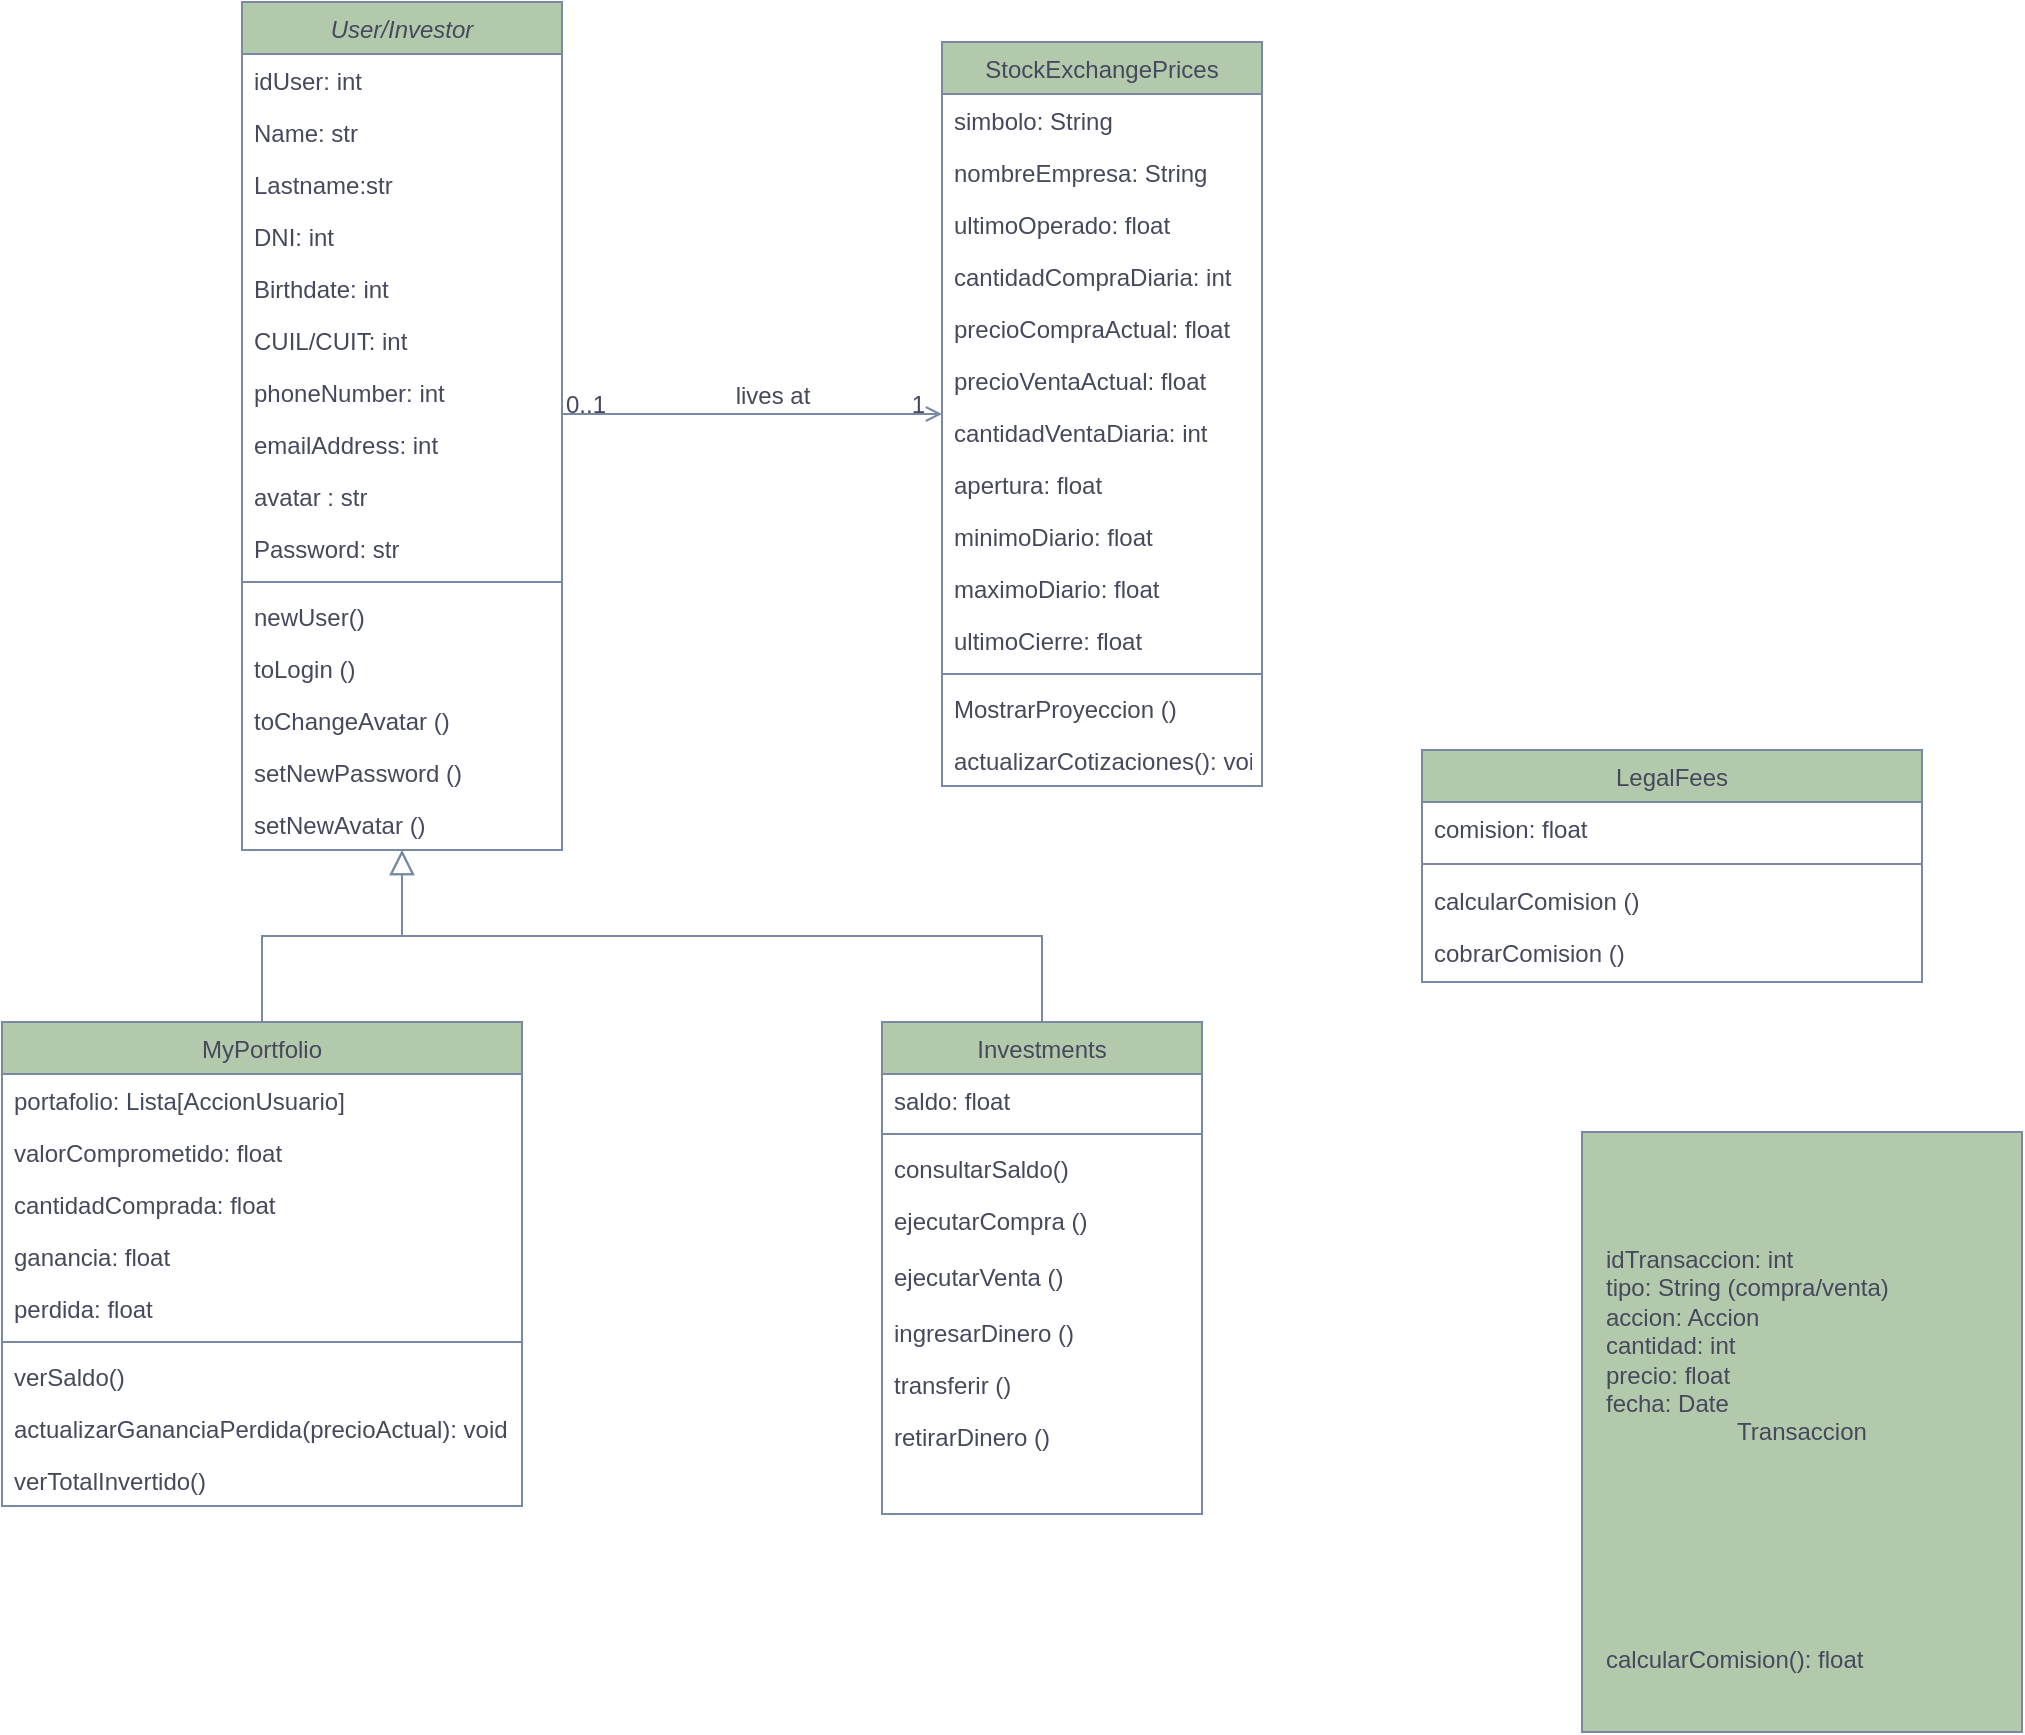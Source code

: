 <mxfile version="24.4.13" type="github">
  <diagram id="C5RBs43oDa-KdzZeNtuy" name="Page-1">
    <mxGraphModel dx="1434" dy="753" grid="1" gridSize="10" guides="1" tooltips="1" connect="1" arrows="1" fold="1" page="1" pageScale="1" pageWidth="827" pageHeight="1169" math="0" shadow="0">
      <root>
        <mxCell id="WIyWlLk6GJQsqaUBKTNV-0" />
        <mxCell id="WIyWlLk6GJQsqaUBKTNV-1" parent="WIyWlLk6GJQsqaUBKTNV-0" />
        <mxCell id="zkfFHV4jXpPFQw0GAbJ--0" value="User/Investor" style="swimlane;fontStyle=2;align=center;verticalAlign=top;childLayout=stackLayout;horizontal=1;startSize=26;horizontalStack=0;resizeParent=1;resizeLast=0;collapsible=1;marginBottom=0;rounded=0;shadow=0;strokeWidth=1;fillColor=#B2C9AB;strokeColor=#788AA3;labelBackgroundColor=none;fontColor=#46495D;" parent="WIyWlLk6GJQsqaUBKTNV-1" vertex="1">
          <mxGeometry x="190" y="20" width="160" height="424" as="geometry">
            <mxRectangle x="230" y="140" width="160" height="26" as="alternateBounds" />
          </mxGeometry>
        </mxCell>
        <mxCell id="zkfFHV4jXpPFQw0GAbJ--1" value="idUser: int" style="text;align=left;verticalAlign=top;spacingLeft=4;spacingRight=4;overflow=hidden;rotatable=0;points=[[0,0.5],[1,0.5]];portConstraint=eastwest;labelBackgroundColor=none;fontColor=#46495D;" parent="zkfFHV4jXpPFQw0GAbJ--0" vertex="1">
          <mxGeometry y="26" width="160" height="26" as="geometry" />
        </mxCell>
        <mxCell id="PAsnFUzWPGKJo8cFneiQ-1" value="Name: str" style="text;align=left;verticalAlign=top;spacingLeft=4;spacingRight=4;overflow=hidden;rotatable=0;points=[[0,0.5],[1,0.5]];portConstraint=eastwest;labelBackgroundColor=none;fontColor=#46495D;" parent="zkfFHV4jXpPFQw0GAbJ--0" vertex="1">
          <mxGeometry y="52" width="160" height="26" as="geometry" />
        </mxCell>
        <mxCell id="PAsnFUzWPGKJo8cFneiQ-2" value="Lastname:str" style="text;align=left;verticalAlign=top;spacingLeft=4;spacingRight=4;overflow=hidden;rotatable=0;points=[[0,0.5],[1,0.5]];portConstraint=eastwest;labelBackgroundColor=none;fontColor=#46495D;" parent="zkfFHV4jXpPFQw0GAbJ--0" vertex="1">
          <mxGeometry y="78" width="160" height="26" as="geometry" />
        </mxCell>
        <mxCell id="PAsnFUzWPGKJo8cFneiQ-3" value="DNI: int" style="text;align=left;verticalAlign=top;spacingLeft=4;spacingRight=4;overflow=hidden;rotatable=0;points=[[0,0.5],[1,0.5]];portConstraint=eastwest;labelBackgroundColor=none;fontColor=#46495D;" parent="zkfFHV4jXpPFQw0GAbJ--0" vertex="1">
          <mxGeometry y="104" width="160" height="26" as="geometry" />
        </mxCell>
        <mxCell id="PAsnFUzWPGKJo8cFneiQ-6" value="Birthdate: int" style="text;align=left;verticalAlign=top;spacingLeft=4;spacingRight=4;overflow=hidden;rotatable=0;points=[[0,0.5],[1,0.5]];portConstraint=eastwest;rounded=0;shadow=0;html=0;labelBackgroundColor=none;fontColor=#46495D;" parent="zkfFHV4jXpPFQw0GAbJ--0" vertex="1">
          <mxGeometry y="130" width="160" height="26" as="geometry" />
        </mxCell>
        <mxCell id="PAsnFUzWPGKJo8cFneiQ-4" value="CUIL/CUIT: int" style="text;align=left;verticalAlign=top;spacingLeft=4;spacingRight=4;overflow=hidden;rotatable=0;points=[[0,0.5],[1,0.5]];portConstraint=eastwest;labelBackgroundColor=none;fontColor=#46495D;" parent="zkfFHV4jXpPFQw0GAbJ--0" vertex="1">
          <mxGeometry y="156" width="160" height="26" as="geometry" />
        </mxCell>
        <mxCell id="zkfFHV4jXpPFQw0GAbJ--2" value="phoneNumber: int" style="text;align=left;verticalAlign=top;spacingLeft=4;spacingRight=4;overflow=hidden;rotatable=0;points=[[0,0.5],[1,0.5]];portConstraint=eastwest;rounded=0;shadow=0;html=0;labelBackgroundColor=none;fontColor=#46495D;" parent="zkfFHV4jXpPFQw0GAbJ--0" vertex="1">
          <mxGeometry y="182" width="160" height="26" as="geometry" />
        </mxCell>
        <mxCell id="zkfFHV4jXpPFQw0GAbJ--3" value="emailAddress: int" style="text;align=left;verticalAlign=top;spacingLeft=4;spacingRight=4;overflow=hidden;rotatable=0;points=[[0,0.5],[1,0.5]];portConstraint=eastwest;rounded=0;shadow=0;html=0;labelBackgroundColor=none;fontColor=#46495D;" parent="zkfFHV4jXpPFQw0GAbJ--0" vertex="1">
          <mxGeometry y="208" width="160" height="26" as="geometry" />
        </mxCell>
        <mxCell id="PAsnFUzWPGKJo8cFneiQ-39" value="avatar : str" style="text;align=left;verticalAlign=top;spacingLeft=4;spacingRight=4;overflow=hidden;rotatable=0;points=[[0,0.5],[1,0.5]];portConstraint=eastwest;rounded=0;shadow=0;html=0;labelBackgroundColor=none;fontColor=#46495D;" parent="zkfFHV4jXpPFQw0GAbJ--0" vertex="1">
          <mxGeometry y="234" width="160" height="26" as="geometry" />
        </mxCell>
        <mxCell id="PAsnFUzWPGKJo8cFneiQ-7" value="Password: str" style="text;align=left;verticalAlign=top;spacingLeft=4;spacingRight=4;overflow=hidden;rotatable=0;points=[[0,0.5],[1,0.5]];portConstraint=eastwest;rounded=0;shadow=0;html=0;labelBackgroundColor=none;fontColor=#46495D;" parent="zkfFHV4jXpPFQw0GAbJ--0" vertex="1">
          <mxGeometry y="260" width="160" height="26" as="geometry" />
        </mxCell>
        <mxCell id="zkfFHV4jXpPFQw0GAbJ--4" value="" style="line;html=1;strokeWidth=1;align=left;verticalAlign=middle;spacingTop=-1;spacingLeft=3;spacingRight=3;rotatable=0;labelPosition=right;points=[];portConstraint=eastwest;labelBackgroundColor=none;fillColor=#B2C9AB;strokeColor=#788AA3;fontColor=#46495D;" parent="zkfFHV4jXpPFQw0GAbJ--0" vertex="1">
          <mxGeometry y="286" width="160" height="8" as="geometry" />
        </mxCell>
        <mxCell id="PAsnFUzWPGKJo8cFneiQ-19" value="newUser()" style="text;align=left;verticalAlign=top;spacingLeft=4;spacingRight=4;overflow=hidden;rotatable=0;points=[[0,0.5],[1,0.5]];portConstraint=eastwest;labelBackgroundColor=none;fontColor=#46495D;" parent="zkfFHV4jXpPFQw0GAbJ--0" vertex="1">
          <mxGeometry y="294" width="160" height="26" as="geometry" />
        </mxCell>
        <mxCell id="zkfFHV4jXpPFQw0GAbJ--5" value="toLogin ()" style="text;align=left;verticalAlign=top;spacingLeft=4;spacingRight=4;overflow=hidden;rotatable=0;points=[[0,0.5],[1,0.5]];portConstraint=eastwest;labelBackgroundColor=none;fontColor=#46495D;" parent="zkfFHV4jXpPFQw0GAbJ--0" vertex="1">
          <mxGeometry y="320" width="160" height="26" as="geometry" />
        </mxCell>
        <mxCell id="PAsnFUzWPGKJo8cFneiQ-5" value="toChangeAvatar ()" style="text;align=left;verticalAlign=top;spacingLeft=4;spacingRight=4;overflow=hidden;rotatable=0;points=[[0,0.5],[1,0.5]];portConstraint=eastwest;labelBackgroundColor=none;fontColor=#46495D;" parent="zkfFHV4jXpPFQw0GAbJ--0" vertex="1">
          <mxGeometry y="346" width="160" height="26" as="geometry" />
        </mxCell>
        <mxCell id="PAsnFUzWPGKJo8cFneiQ-37" value="setNewPassword ()" style="text;align=left;verticalAlign=top;spacingLeft=4;spacingRight=4;overflow=hidden;rotatable=0;points=[[0,0.5],[1,0.5]];portConstraint=eastwest;labelBackgroundColor=none;fontColor=#46495D;" parent="zkfFHV4jXpPFQw0GAbJ--0" vertex="1">
          <mxGeometry y="372" width="160" height="26" as="geometry" />
        </mxCell>
        <mxCell id="PAsnFUzWPGKJo8cFneiQ-38" value="setNewAvatar ()" style="text;align=left;verticalAlign=top;spacingLeft=4;spacingRight=4;overflow=hidden;rotatable=0;points=[[0,0.5],[1,0.5]];portConstraint=eastwest;labelBackgroundColor=none;fontColor=#46495D;" parent="zkfFHV4jXpPFQw0GAbJ--0" vertex="1">
          <mxGeometry y="398" width="160" height="26" as="geometry" />
        </mxCell>
        <mxCell id="zkfFHV4jXpPFQw0GAbJ--6" value="Investments" style="swimlane;fontStyle=0;align=center;verticalAlign=top;childLayout=stackLayout;horizontal=1;startSize=26;horizontalStack=0;resizeParent=1;resizeLast=0;collapsible=1;marginBottom=0;rounded=0;shadow=0;strokeWidth=1;labelBackgroundColor=none;fillColor=#B2C9AB;strokeColor=#788AA3;fontColor=#46495D;" parent="WIyWlLk6GJQsqaUBKTNV-1" vertex="1">
          <mxGeometry x="510" y="530" width="160" height="246" as="geometry">
            <mxRectangle x="130" y="380" width="160" height="26" as="alternateBounds" />
          </mxGeometry>
        </mxCell>
        <mxCell id="zkfFHV4jXpPFQw0GAbJ--7" value="saldo: float " style="text;align=left;verticalAlign=top;spacingLeft=4;spacingRight=4;overflow=hidden;rotatable=0;points=[[0,0.5],[1,0.5]];portConstraint=eastwest;labelBackgroundColor=none;fontColor=#46495D;" parent="zkfFHV4jXpPFQw0GAbJ--6" vertex="1">
          <mxGeometry y="26" width="160" height="26" as="geometry" />
        </mxCell>
        <mxCell id="zkfFHV4jXpPFQw0GAbJ--9" value="" style="line;html=1;strokeWidth=1;align=left;verticalAlign=middle;spacingTop=-1;spacingLeft=3;spacingRight=3;rotatable=0;labelPosition=right;points=[];portConstraint=eastwest;labelBackgroundColor=none;fillColor=#B2C9AB;strokeColor=#788AA3;fontColor=#46495D;" parent="zkfFHV4jXpPFQw0GAbJ--6" vertex="1">
          <mxGeometry y="52" width="160" height="8" as="geometry" />
        </mxCell>
        <mxCell id="zkfFHV4jXpPFQw0GAbJ--10" value="consultarSaldo()" style="text;align=left;verticalAlign=top;spacingLeft=4;spacingRight=4;overflow=hidden;rotatable=0;points=[[0,0.5],[1,0.5]];portConstraint=eastwest;fontStyle=0;labelBackgroundColor=none;fontColor=#46495D;" parent="zkfFHV4jXpPFQw0GAbJ--6" vertex="1">
          <mxGeometry y="60" width="160" height="26" as="geometry" />
        </mxCell>
        <mxCell id="zkfFHV4jXpPFQw0GAbJ--11" value="ejecutarCompra ()" style="text;align=left;verticalAlign=top;spacingLeft=4;spacingRight=4;overflow=hidden;rotatable=0;points=[[0,0.5],[1,0.5]];portConstraint=eastwest;labelBackgroundColor=none;fontColor=#46495D;" parent="zkfFHV4jXpPFQw0GAbJ--6" vertex="1">
          <mxGeometry y="86" width="160" height="28" as="geometry" />
        </mxCell>
        <mxCell id="PAsnFUzWPGKJo8cFneiQ-29" value="ejecutarVenta ()" style="text;align=left;verticalAlign=top;spacingLeft=4;spacingRight=4;overflow=hidden;rotatable=0;points=[[0,0.5],[1,0.5]];portConstraint=eastwest;labelBackgroundColor=none;fontColor=#46495D;" parent="zkfFHV4jXpPFQw0GAbJ--6" vertex="1">
          <mxGeometry y="114" width="160" height="28" as="geometry" />
        </mxCell>
        <mxCell id="PAsnFUzWPGKJo8cFneiQ-33" value="ingresarDinero ()" style="text;align=left;verticalAlign=top;spacingLeft=4;spacingRight=4;overflow=hidden;rotatable=0;points=[[0,0.5],[1,0.5]];portConstraint=eastwest;rounded=0;shadow=0;html=0;labelBackgroundColor=none;fontColor=#46495D;" parent="zkfFHV4jXpPFQw0GAbJ--6" vertex="1">
          <mxGeometry y="142" width="160" height="26" as="geometry" />
        </mxCell>
        <mxCell id="PAsnFUzWPGKJo8cFneiQ-34" value="transferir ()" style="text;align=left;verticalAlign=top;spacingLeft=4;spacingRight=4;overflow=hidden;rotatable=0;points=[[0,0.5],[1,0.5]];portConstraint=eastwest;rounded=0;shadow=0;html=0;labelBackgroundColor=none;fontColor=#46495D;" parent="zkfFHV4jXpPFQw0GAbJ--6" vertex="1">
          <mxGeometry y="168" width="160" height="26" as="geometry" />
        </mxCell>
        <mxCell id="PAsnFUzWPGKJo8cFneiQ-35" value="retirarDinero ()" style="text;align=left;verticalAlign=top;spacingLeft=4;spacingRight=4;overflow=hidden;rotatable=0;points=[[0,0.5],[1,0.5]];portConstraint=eastwest;rounded=0;shadow=0;html=0;labelBackgroundColor=none;fontColor=#46495D;" parent="zkfFHV4jXpPFQw0GAbJ--6" vertex="1">
          <mxGeometry y="194" width="160" height="26" as="geometry" />
        </mxCell>
        <mxCell id="zkfFHV4jXpPFQw0GAbJ--12" value="" style="endArrow=block;endSize=10;endFill=0;shadow=0;strokeWidth=1;rounded=0;curved=0;edgeStyle=elbowEdgeStyle;elbow=vertical;labelBackgroundColor=none;strokeColor=#788AA3;fontColor=default;" parent="WIyWlLk6GJQsqaUBKTNV-1" source="zkfFHV4jXpPFQw0GAbJ--6" target="zkfFHV4jXpPFQw0GAbJ--0" edge="1">
          <mxGeometry width="160" relative="1" as="geometry">
            <mxPoint x="200" y="203" as="sourcePoint" />
            <mxPoint x="200" y="203" as="targetPoint" />
          </mxGeometry>
        </mxCell>
        <mxCell id="zkfFHV4jXpPFQw0GAbJ--13" value="MyPortfolio" style="swimlane;fontStyle=0;align=center;verticalAlign=top;childLayout=stackLayout;horizontal=1;startSize=26;horizontalStack=0;resizeParent=1;resizeLast=0;collapsible=1;marginBottom=0;rounded=0;shadow=0;strokeWidth=1;labelBackgroundColor=none;fillColor=#B2C9AB;strokeColor=#788AA3;fontColor=#46495D;" parent="WIyWlLk6GJQsqaUBKTNV-1" vertex="1">
          <mxGeometry x="70" y="530" width="260" height="242" as="geometry">
            <mxRectangle x="340" y="380" width="170" height="26" as="alternateBounds" />
          </mxGeometry>
        </mxCell>
        <mxCell id="zkfFHV4jXpPFQw0GAbJ--14" value="portafolio: Lista[AccionUsuario]" style="text;align=left;verticalAlign=top;spacingLeft=4;spacingRight=4;overflow=hidden;rotatable=0;points=[[0,0.5],[1,0.5]];portConstraint=eastwest;labelBackgroundColor=none;fontColor=#46495D;" parent="zkfFHV4jXpPFQw0GAbJ--13" vertex="1">
          <mxGeometry y="26" width="260" height="26" as="geometry" />
        </mxCell>
        <mxCell id="PAsnFUzWPGKJo8cFneiQ-17" value="valorComprometido: float" style="text;align=left;verticalAlign=top;spacingLeft=4;spacingRight=4;overflow=hidden;rotatable=0;points=[[0,0.5],[1,0.5]];portConstraint=eastwest;labelBackgroundColor=none;fontColor=#46495D;" parent="zkfFHV4jXpPFQw0GAbJ--13" vertex="1">
          <mxGeometry y="52" width="260" height="26" as="geometry" />
        </mxCell>
        <mxCell id="PAsnFUzWPGKJo8cFneiQ-25" value="cantidadComprada: float" style="text;align=left;verticalAlign=top;spacingLeft=4;spacingRight=4;overflow=hidden;rotatable=0;points=[[0,0.5],[1,0.5]];portConstraint=eastwest;labelBackgroundColor=none;fontColor=#46495D;" parent="zkfFHV4jXpPFQw0GAbJ--13" vertex="1">
          <mxGeometry y="78" width="260" height="26" as="geometry" />
        </mxCell>
        <mxCell id="PAsnFUzWPGKJo8cFneiQ-16" value="ganancia: float" style="text;align=left;verticalAlign=top;spacingLeft=4;spacingRight=4;overflow=hidden;rotatable=0;points=[[0,0.5],[1,0.5]];portConstraint=eastwest;labelBackgroundColor=none;fontColor=#46495D;" parent="zkfFHV4jXpPFQw0GAbJ--13" vertex="1">
          <mxGeometry y="104" width="260" height="26" as="geometry" />
        </mxCell>
        <mxCell id="PAsnFUzWPGKJo8cFneiQ-24" value="perdida: float" style="text;align=left;verticalAlign=top;spacingLeft=4;spacingRight=4;overflow=hidden;rotatable=0;points=[[0,0.5],[1,0.5]];portConstraint=eastwest;labelBackgroundColor=none;fontColor=#46495D;" parent="zkfFHV4jXpPFQw0GAbJ--13" vertex="1">
          <mxGeometry y="130" width="260" height="26" as="geometry" />
        </mxCell>
        <mxCell id="zkfFHV4jXpPFQw0GAbJ--15" value="" style="line;html=1;strokeWidth=1;align=left;verticalAlign=middle;spacingTop=-1;spacingLeft=3;spacingRight=3;rotatable=0;labelPosition=right;points=[];portConstraint=eastwest;labelBackgroundColor=none;fillColor=#B2C9AB;strokeColor=#788AA3;fontColor=#46495D;" parent="zkfFHV4jXpPFQw0GAbJ--13" vertex="1">
          <mxGeometry y="156" width="260" height="8" as="geometry" />
        </mxCell>
        <mxCell id="PAsnFUzWPGKJo8cFneiQ-18" value="verSaldo()" style="text;align=left;verticalAlign=top;spacingLeft=4;spacingRight=4;overflow=hidden;rotatable=0;points=[[0,0.5],[1,0.5]];portConstraint=eastwest;labelBackgroundColor=none;fontColor=#46495D;" parent="zkfFHV4jXpPFQw0GAbJ--13" vertex="1">
          <mxGeometry y="164" width="260" height="26" as="geometry" />
        </mxCell>
        <mxCell id="PAsnFUzWPGKJo8cFneiQ-27" value="actualizarGananciaPerdida(precioActual): void" style="text;align=left;verticalAlign=top;spacingLeft=4;spacingRight=4;overflow=hidden;rotatable=0;points=[[0,0.5],[1,0.5]];portConstraint=eastwest;labelBackgroundColor=none;fontColor=#46495D;" parent="zkfFHV4jXpPFQw0GAbJ--13" vertex="1">
          <mxGeometry y="190" width="260" height="26" as="geometry" />
        </mxCell>
        <mxCell id="PAsnFUzWPGKJo8cFneiQ-36" value="verTotalInvertido()" style="text;align=left;verticalAlign=top;spacingLeft=4;spacingRight=4;overflow=hidden;rotatable=0;points=[[0,0.5],[1,0.5]];portConstraint=eastwest;labelBackgroundColor=none;fontColor=#46495D;" parent="zkfFHV4jXpPFQw0GAbJ--13" vertex="1">
          <mxGeometry y="216" width="260" height="26" as="geometry" />
        </mxCell>
        <mxCell id="zkfFHV4jXpPFQw0GAbJ--16" value="" style="endArrow=block;endSize=10;endFill=0;shadow=0;strokeWidth=1;rounded=0;curved=0;edgeStyle=elbowEdgeStyle;elbow=vertical;labelBackgroundColor=none;strokeColor=#788AA3;fontColor=default;" parent="WIyWlLk6GJQsqaUBKTNV-1" source="zkfFHV4jXpPFQw0GAbJ--13" target="zkfFHV4jXpPFQw0GAbJ--0" edge="1">
          <mxGeometry width="160" relative="1" as="geometry">
            <mxPoint x="210" y="373" as="sourcePoint" />
            <mxPoint x="310" y="271" as="targetPoint" />
          </mxGeometry>
        </mxCell>
        <mxCell id="zkfFHV4jXpPFQw0GAbJ--17" value="StockExchangePrices" style="swimlane;fontStyle=0;align=center;verticalAlign=top;childLayout=stackLayout;horizontal=1;startSize=26;horizontalStack=0;resizeParent=1;resizeLast=0;collapsible=1;marginBottom=0;rounded=0;shadow=0;strokeWidth=1;labelBackgroundColor=none;fillColor=#B2C9AB;strokeColor=#788AA3;fontColor=#46495D;" parent="WIyWlLk6GJQsqaUBKTNV-1" vertex="1">
          <mxGeometry x="540" y="40" width="160" height="372" as="geometry">
            <mxRectangle x="550" y="140" width="160" height="26" as="alternateBounds" />
          </mxGeometry>
        </mxCell>
        <mxCell id="zkfFHV4jXpPFQw0GAbJ--18" value="simbolo: String" style="text;align=left;verticalAlign=top;spacingLeft=4;spacingRight=4;overflow=hidden;rotatable=0;points=[[0,0.5],[1,0.5]];portConstraint=eastwest;labelBackgroundColor=none;fontColor=#46495D;" parent="zkfFHV4jXpPFQw0GAbJ--17" vertex="1">
          <mxGeometry y="26" width="160" height="26" as="geometry" />
        </mxCell>
        <mxCell id="zkfFHV4jXpPFQw0GAbJ--19" value="nombreEmpresa: String" style="text;align=left;verticalAlign=top;spacingLeft=4;spacingRight=4;overflow=hidden;rotatable=0;points=[[0,0.5],[1,0.5]];portConstraint=eastwest;rounded=0;shadow=0;html=0;labelBackgroundColor=none;fontColor=#46495D;" parent="zkfFHV4jXpPFQw0GAbJ--17" vertex="1">
          <mxGeometry y="52" width="160" height="26" as="geometry" />
        </mxCell>
        <mxCell id="zkfFHV4jXpPFQw0GAbJ--20" value="ultimoOperado: float" style="text;align=left;verticalAlign=top;spacingLeft=4;spacingRight=4;overflow=hidden;rotatable=0;points=[[0,0.5],[1,0.5]];portConstraint=eastwest;rounded=0;shadow=0;html=0;labelBackgroundColor=none;fontColor=#46495D;" parent="zkfFHV4jXpPFQw0GAbJ--17" vertex="1">
          <mxGeometry y="78" width="160" height="26" as="geometry" />
        </mxCell>
        <mxCell id="zkfFHV4jXpPFQw0GAbJ--21" value="cantidadCompraDiaria: int" style="text;align=left;verticalAlign=top;spacingLeft=4;spacingRight=4;overflow=hidden;rotatable=0;points=[[0,0.5],[1,0.5]];portConstraint=eastwest;rounded=0;shadow=0;html=0;labelBackgroundColor=none;fontColor=#46495D;" parent="zkfFHV4jXpPFQw0GAbJ--17" vertex="1">
          <mxGeometry y="104" width="160" height="26" as="geometry" />
        </mxCell>
        <mxCell id="PAsnFUzWPGKJo8cFneiQ-9" value="precioCompraActual: float" style="text;align=left;verticalAlign=top;spacingLeft=4;spacingRight=4;overflow=hidden;rotatable=0;points=[[0,0.5],[1,0.5]];portConstraint=eastwest;rounded=0;shadow=0;html=0;labelBackgroundColor=none;fontColor=#46495D;" parent="zkfFHV4jXpPFQw0GAbJ--17" vertex="1">
          <mxGeometry y="130" width="160" height="26" as="geometry" />
        </mxCell>
        <mxCell id="PAsnFUzWPGKJo8cFneiQ-8" value="precioVentaActual: float" style="text;align=left;verticalAlign=top;spacingLeft=4;spacingRight=4;overflow=hidden;rotatable=0;points=[[0,0.5],[1,0.5]];portConstraint=eastwest;rounded=0;shadow=0;html=0;labelBackgroundColor=none;fontColor=#46495D;" parent="zkfFHV4jXpPFQw0GAbJ--17" vertex="1">
          <mxGeometry y="156" width="160" height="26" as="geometry" />
        </mxCell>
        <mxCell id="PAsnFUzWPGKJo8cFneiQ-10" value="cantidadVentaDiaria: int" style="text;align=left;verticalAlign=top;spacingLeft=4;spacingRight=4;overflow=hidden;rotatable=0;points=[[0,0.5],[1,0.5]];portConstraint=eastwest;rounded=0;shadow=0;html=0;labelBackgroundColor=none;fontColor=#46495D;" parent="zkfFHV4jXpPFQw0GAbJ--17" vertex="1">
          <mxGeometry y="182" width="160" height="26" as="geometry" />
        </mxCell>
        <mxCell id="PAsnFUzWPGKJo8cFneiQ-15" value="apertura: float" style="text;align=left;verticalAlign=top;spacingLeft=4;spacingRight=4;overflow=hidden;rotatable=0;points=[[0,0.5],[1,0.5]];portConstraint=eastwest;rounded=0;shadow=0;html=0;labelBackgroundColor=none;fontColor=#46495D;" parent="zkfFHV4jXpPFQw0GAbJ--17" vertex="1">
          <mxGeometry y="208" width="160" height="26" as="geometry" />
        </mxCell>
        <mxCell id="PAsnFUzWPGKJo8cFneiQ-14" value="minimoDiario: float" style="text;align=left;verticalAlign=top;spacingLeft=4;spacingRight=4;overflow=hidden;rotatable=0;points=[[0,0.5],[1,0.5]];portConstraint=eastwest;rounded=0;shadow=0;html=0;labelBackgroundColor=none;fontColor=#46495D;" parent="zkfFHV4jXpPFQw0GAbJ--17" vertex="1">
          <mxGeometry y="234" width="160" height="26" as="geometry" />
        </mxCell>
        <mxCell id="PAsnFUzWPGKJo8cFneiQ-13" value="maximoDiario: float" style="text;align=left;verticalAlign=top;spacingLeft=4;spacingRight=4;overflow=hidden;rotatable=0;points=[[0,0.5],[1,0.5]];portConstraint=eastwest;rounded=0;shadow=0;html=0;labelBackgroundColor=none;fontColor=#46495D;" parent="zkfFHV4jXpPFQw0GAbJ--17" vertex="1">
          <mxGeometry y="260" width="160" height="26" as="geometry" />
        </mxCell>
        <mxCell id="zkfFHV4jXpPFQw0GAbJ--22" value="ultimoCierre: float" style="text;align=left;verticalAlign=top;spacingLeft=4;spacingRight=4;overflow=hidden;rotatable=0;points=[[0,0.5],[1,0.5]];portConstraint=eastwest;rounded=0;shadow=0;html=0;labelBackgroundColor=none;fontColor=#46495D;" parent="zkfFHV4jXpPFQw0GAbJ--17" vertex="1">
          <mxGeometry y="286" width="160" height="26" as="geometry" />
        </mxCell>
        <mxCell id="zkfFHV4jXpPFQw0GAbJ--23" value="" style="line;html=1;strokeWidth=1;align=left;verticalAlign=middle;spacingTop=-1;spacingLeft=3;spacingRight=3;rotatable=0;labelPosition=right;points=[];portConstraint=eastwest;labelBackgroundColor=none;fillColor=#B2C9AB;strokeColor=#788AA3;fontColor=#46495D;" parent="zkfFHV4jXpPFQw0GAbJ--17" vertex="1">
          <mxGeometry y="312" width="160" height="8" as="geometry" />
        </mxCell>
        <mxCell id="zkfFHV4jXpPFQw0GAbJ--24" value="MostrarProyeccion ()" style="text;align=left;verticalAlign=top;spacingLeft=4;spacingRight=4;overflow=hidden;rotatable=0;points=[[0,0.5],[1,0.5]];portConstraint=eastwest;labelBackgroundColor=none;fontColor=#46495D;" parent="zkfFHV4jXpPFQw0GAbJ--17" vertex="1">
          <mxGeometry y="320" width="160" height="26" as="geometry" />
        </mxCell>
        <mxCell id="zkfFHV4jXpPFQw0GAbJ--25" value="actualizarCotizaciones(): void" style="text;align=left;verticalAlign=top;spacingLeft=4;spacingRight=4;overflow=hidden;rotatable=0;points=[[0,0.5],[1,0.5]];portConstraint=eastwest;labelBackgroundColor=none;fontColor=#46495D;" parent="zkfFHV4jXpPFQw0GAbJ--17" vertex="1">
          <mxGeometry y="346" width="160" height="26" as="geometry" />
        </mxCell>
        <mxCell id="zkfFHV4jXpPFQw0GAbJ--26" value="" style="endArrow=open;shadow=0;strokeWidth=1;rounded=0;curved=0;endFill=1;edgeStyle=elbowEdgeStyle;elbow=vertical;labelBackgroundColor=none;strokeColor=#788AA3;fontColor=default;" parent="WIyWlLk6GJQsqaUBKTNV-1" source="zkfFHV4jXpPFQw0GAbJ--0" target="zkfFHV4jXpPFQw0GAbJ--17" edge="1">
          <mxGeometry x="0.5" y="41" relative="1" as="geometry">
            <mxPoint x="380" y="192" as="sourcePoint" />
            <mxPoint x="540" y="192" as="targetPoint" />
            <mxPoint x="-40" y="32" as="offset" />
          </mxGeometry>
        </mxCell>
        <mxCell id="zkfFHV4jXpPFQw0GAbJ--27" value="0..1" style="resizable=0;align=left;verticalAlign=bottom;labelBackgroundColor=none;fontSize=12;fillColor=#B2C9AB;strokeColor=#788AA3;fontColor=#46495D;" parent="zkfFHV4jXpPFQw0GAbJ--26" connectable="0" vertex="1">
          <mxGeometry x="-1" relative="1" as="geometry">
            <mxPoint y="4" as="offset" />
          </mxGeometry>
        </mxCell>
        <mxCell id="zkfFHV4jXpPFQw0GAbJ--28" value="1" style="resizable=0;align=right;verticalAlign=bottom;labelBackgroundColor=none;fontSize=12;fillColor=#B2C9AB;strokeColor=#788AA3;fontColor=#46495D;" parent="zkfFHV4jXpPFQw0GAbJ--26" connectable="0" vertex="1">
          <mxGeometry x="1" relative="1" as="geometry">
            <mxPoint x="-7" y="4" as="offset" />
          </mxGeometry>
        </mxCell>
        <mxCell id="zkfFHV4jXpPFQw0GAbJ--29" value="lives at" style="text;html=1;resizable=0;points=[];;align=center;verticalAlign=middle;labelBackgroundColor=none;rounded=0;shadow=0;strokeWidth=1;fontSize=12;fontColor=#46495D;" parent="zkfFHV4jXpPFQw0GAbJ--26" vertex="1" connectable="0">
          <mxGeometry x="0.5" y="49" relative="1" as="geometry">
            <mxPoint x="-38" y="40" as="offset" />
          </mxGeometry>
        </mxCell>
        <mxCell id="QiRBI5vm9oK-2EZn020s-9" value="Transaccion" style="rounded=0;whiteSpace=wrap;html=1;labelBackgroundColor=none;fillColor=#B2C9AB;strokeColor=#788AA3;fontColor=#46495D;" parent="WIyWlLk6GJQsqaUBKTNV-1" vertex="1">
          <mxGeometry x="860" y="585" width="220" height="300" as="geometry" />
        </mxCell>
        <mxCell id="QiRBI5vm9oK-2EZn020s-10" value="idTransaccion: int&#xa;tipo: String (compra/venta)&#xa;accion: Accion&#xa;cantidad: int&#xa;precio: float&#xa;fecha: Date" style="text;html=1;strokeColor=none;fillColor=none;spacingLeft=10;labelBackgroundColor=none;fontColor=#46495D;" parent="QiRBI5vm9oK-2EZn020s-9" vertex="1">
          <mxGeometry y="50.0" width="220" height="200.0" as="geometry" />
        </mxCell>
        <mxCell id="QiRBI5vm9oK-2EZn020s-11" value="calcularComision(): float" style="text;html=1;strokeColor=none;fillColor=none;spacingLeft=10;labelBackgroundColor=none;fontColor=#46495D;" parent="QiRBI5vm9oK-2EZn020s-9" vertex="1">
          <mxGeometry y="250.0" width="220" height="50.0" as="geometry" />
        </mxCell>
        <mxCell id="l7_rszmAS9xwP9veMnqz-0" value="LegalFees" style="swimlane;fontStyle=0;align=center;verticalAlign=top;childLayout=stackLayout;horizontal=1;startSize=26;horizontalStack=0;resizeParent=1;resizeLast=0;collapsible=1;marginBottom=0;rounded=0;shadow=0;strokeWidth=1;labelBackgroundColor=none;fillColor=#B2C9AB;strokeColor=#788AA3;fontColor=#46495D;" parent="WIyWlLk6GJQsqaUBKTNV-1" vertex="1">
          <mxGeometry x="780" y="394" width="250" height="116" as="geometry">
            <mxRectangle x="340" y="380" width="170" height="26" as="alternateBounds" />
          </mxGeometry>
        </mxCell>
        <mxCell id="PAsnFUzWPGKJo8cFneiQ-26" value="comision: float" style="text;align=left;verticalAlign=top;spacingLeft=4;spacingRight=4;overflow=hidden;rotatable=0;points=[[0,0.5],[1,0.5]];portConstraint=eastwest;labelBackgroundColor=none;fontColor=#46495D;" parent="l7_rszmAS9xwP9veMnqz-0" vertex="1">
          <mxGeometry y="26" width="250" height="26" as="geometry" />
        </mxCell>
        <mxCell id="l7_rszmAS9xwP9veMnqz-2" value="" style="line;html=1;strokeWidth=1;align=left;verticalAlign=middle;spacingTop=-1;spacingLeft=3;spacingRight=3;rotatable=0;labelPosition=right;points=[];portConstraint=eastwest;labelBackgroundColor=none;fillColor=#B2C9AB;strokeColor=#788AA3;fontColor=#46495D;" parent="l7_rszmAS9xwP9veMnqz-0" vertex="1">
          <mxGeometry y="52" width="250" height="10" as="geometry" />
        </mxCell>
        <mxCell id="PAsnFUzWPGKJo8cFneiQ-30" value="calcularComision ()" style="text;align=left;verticalAlign=top;spacingLeft=4;spacingRight=4;overflow=hidden;rotatable=0;points=[[0,0.5],[1,0.5]];portConstraint=eastwest;labelBackgroundColor=none;fontColor=#46495D;" parent="l7_rszmAS9xwP9veMnqz-0" vertex="1">
          <mxGeometry y="62" width="250" height="26" as="geometry" />
        </mxCell>
        <mxCell id="PAsnFUzWPGKJo8cFneiQ-28" value="cobrarComision ()" style="text;align=left;verticalAlign=top;spacingLeft=4;spacingRight=4;overflow=hidden;rotatable=0;points=[[0,0.5],[1,0.5]];portConstraint=eastwest;labelBackgroundColor=none;fontColor=#46495D;" parent="l7_rszmAS9xwP9veMnqz-0" vertex="1">
          <mxGeometry y="88" width="250" height="26" as="geometry" />
        </mxCell>
      </root>
    </mxGraphModel>
  </diagram>
</mxfile>
